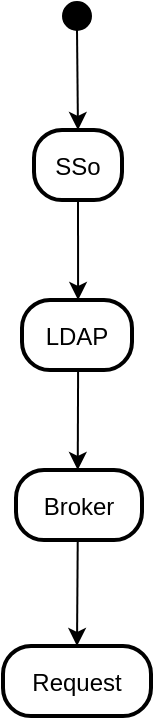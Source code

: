 <mxfile version="24.7.16">
  <diagram name="Page-1" id="toKNXiXj5bym3bfuN-cY">
    <mxGraphModel dx="1434" dy="715" grid="1" gridSize="10" guides="1" tooltips="1" connect="1" arrows="1" fold="1" page="1" pageScale="1" pageWidth="850" pageHeight="1100" math="0" shadow="0">
      <root>
        <mxCell id="0" />
        <mxCell id="1" parent="0" />
        <mxCell id="2" value="" style="ellipse;fillColor=strokeColor;" parent="1" vertex="1">
          <mxGeometry x="37.5" y="8" width="14" height="14" as="geometry" />
        </mxCell>
        <mxCell id="3" value="SSo" style="rounded=1;arcSize=40;strokeWidth=2" parent="1" vertex="1">
          <mxGeometry x="23" y="72" width="44" height="35" as="geometry" />
        </mxCell>
        <mxCell id="4" value="LDAP" style="rounded=1;arcSize=40;strokeWidth=2" parent="1" vertex="1">
          <mxGeometry x="17" y="157" width="55" height="35" as="geometry" />
        </mxCell>
        <mxCell id="5" value="Broker" style="rounded=1;arcSize=40;strokeWidth=2" parent="1" vertex="1">
          <mxGeometry x="14" y="242" width="63" height="35" as="geometry" />
        </mxCell>
        <mxCell id="6" value="Request" style="rounded=1;arcSize=40;strokeWidth=2" parent="1" vertex="1">
          <mxGeometry x="7.5" y="330" width="74" height="35" as="geometry" />
        </mxCell>
        <mxCell id="7" value="" style="curved=1;startArrow=none;;exitX=0.51;exitY=1;entryX=0.5;entryY=0;" parent="1" source="2" target="3" edge="1">
          <mxGeometry relative="1" as="geometry">
            <Array as="points" />
          </mxGeometry>
        </mxCell>
        <mxCell id="8" value="" style="curved=1;startArrow=none;;exitX=0.5;exitY=1;entryX=0.51;entryY=0;" parent="1" source="3" target="4" edge="1">
          <mxGeometry relative="1" as="geometry">
            <Array as="points" />
          </mxGeometry>
        </mxCell>
        <mxCell id="9" value="" style="curved=1;startArrow=none;;exitX=0.51;exitY=1;entryX=0.49;entryY=0;" parent="1" source="4" target="5" edge="1">
          <mxGeometry relative="1" as="geometry">
            <Array as="points" />
          </mxGeometry>
        </mxCell>
        <mxCell id="10" value="" style="curved=1;startArrow=none;;exitX=0.49;exitY=1;entryX=0.5;entryY=0;" parent="1" source="5" target="6" edge="1">
          <mxGeometry relative="1" as="geometry">
            <Array as="points" />
          </mxGeometry>
        </mxCell>
      </root>
    </mxGraphModel>
  </diagram>
</mxfile>
